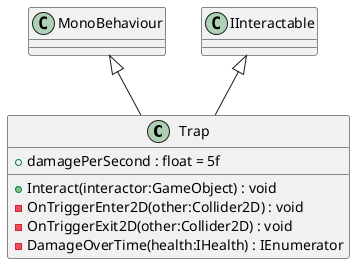 @startuml
class Trap {
    + damagePerSecond : float = 5f
    + Interact(interactor:GameObject) : void
    - OnTriggerEnter2D(other:Collider2D) : void
    - OnTriggerExit2D(other:Collider2D) : void
    - DamageOverTime(health:IHealth) : IEnumerator
}
MonoBehaviour <|-- Trap
IInteractable <|-- Trap
@enduml
